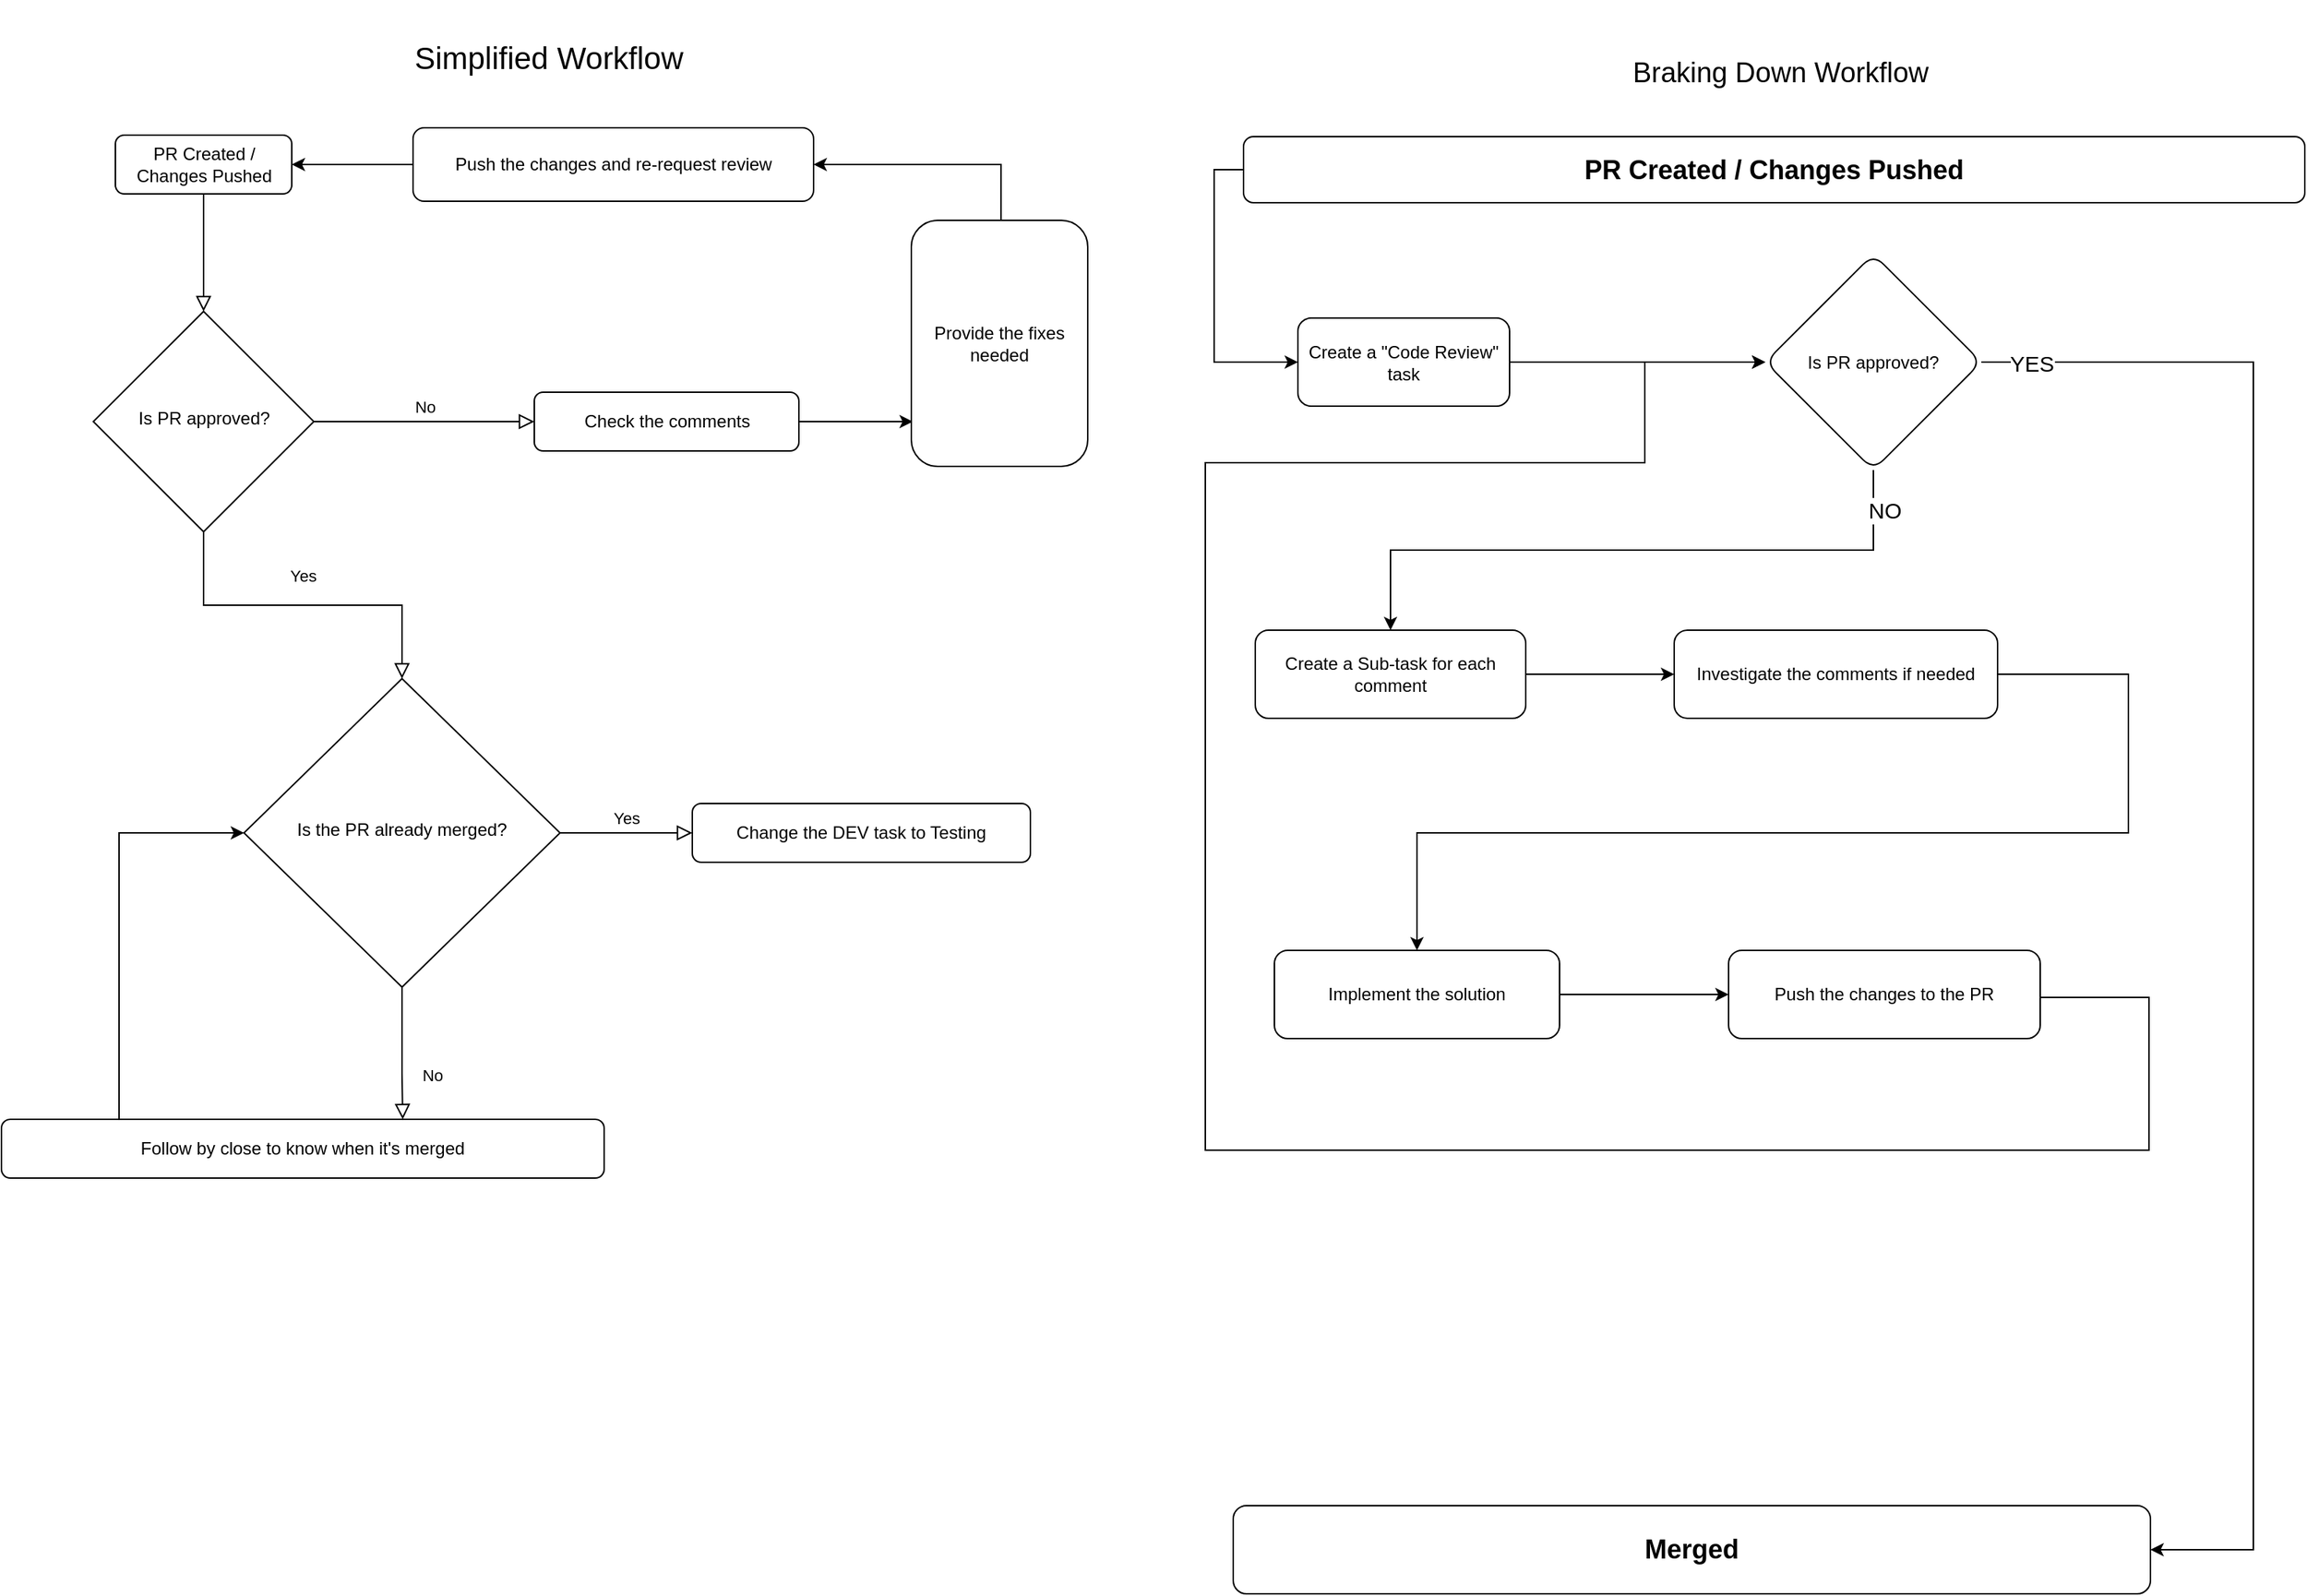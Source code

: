 <mxfile version="21.3.2" type="device">
  <diagram id="C5RBs43oDa-KdzZeNtuy" name="Page-1">
    <mxGraphModel dx="1356" dy="747" grid="0" gridSize="10" guides="1" tooltips="1" connect="1" arrows="1" fold="1" page="1" pageScale="1" pageWidth="827" pageHeight="1169" math="0" shadow="0">
      <root>
        <mxCell id="WIyWlLk6GJQsqaUBKTNV-0" />
        <mxCell id="WIyWlLk6GJQsqaUBKTNV-1" parent="WIyWlLk6GJQsqaUBKTNV-0" />
        <mxCell id="WIyWlLk6GJQsqaUBKTNV-2" value="" style="rounded=0;html=1;jettySize=auto;orthogonalLoop=1;fontSize=11;endArrow=block;endFill=0;endSize=8;strokeWidth=1;shadow=0;labelBackgroundColor=none;edgeStyle=orthogonalEdgeStyle;" parent="WIyWlLk6GJQsqaUBKTNV-1" source="WIyWlLk6GJQsqaUBKTNV-3" target="WIyWlLk6GJQsqaUBKTNV-6" edge="1">
          <mxGeometry relative="1" as="geometry" />
        </mxCell>
        <mxCell id="WIyWlLk6GJQsqaUBKTNV-3" value="PR Created / Changes Pushed" style="rounded=1;whiteSpace=wrap;html=1;fontSize=12;glass=0;strokeWidth=1;shadow=0;" parent="WIyWlLk6GJQsqaUBKTNV-1" vertex="1">
          <mxGeometry x="118.5" y="102" width="120" height="40" as="geometry" />
        </mxCell>
        <mxCell id="WIyWlLk6GJQsqaUBKTNV-4" value="Yes" style="rounded=0;html=1;jettySize=auto;orthogonalLoop=1;fontSize=11;endArrow=block;endFill=0;endSize=8;strokeWidth=1;shadow=0;labelBackgroundColor=none;edgeStyle=orthogonalEdgeStyle;" parent="WIyWlLk6GJQsqaUBKTNV-1" source="WIyWlLk6GJQsqaUBKTNV-6" target="WIyWlLk6GJQsqaUBKTNV-10" edge="1">
          <mxGeometry y="20" relative="1" as="geometry">
            <mxPoint as="offset" />
          </mxGeometry>
        </mxCell>
        <mxCell id="WIyWlLk6GJQsqaUBKTNV-5" value="No" style="edgeStyle=orthogonalEdgeStyle;rounded=0;html=1;jettySize=auto;orthogonalLoop=1;fontSize=11;endArrow=block;endFill=0;endSize=8;strokeWidth=1;shadow=0;labelBackgroundColor=none;entryX=0;entryY=0.5;entryDx=0;entryDy=0;" parent="WIyWlLk6GJQsqaUBKTNV-1" source="WIyWlLk6GJQsqaUBKTNV-6" target="WIyWlLk6GJQsqaUBKTNV-7" edge="1">
          <mxGeometry y="10" relative="1" as="geometry">
            <mxPoint as="offset" />
            <mxPoint x="353.5" y="292" as="targetPoint" />
          </mxGeometry>
        </mxCell>
        <mxCell id="WIyWlLk6GJQsqaUBKTNV-6" value="Is PR approved?" style="rhombus;whiteSpace=wrap;html=1;shadow=0;fontFamily=Helvetica;fontSize=12;align=center;strokeWidth=1;spacing=6;spacingTop=-4;" parent="WIyWlLk6GJQsqaUBKTNV-1" vertex="1">
          <mxGeometry x="103.5" y="222" width="150" height="150" as="geometry" />
        </mxCell>
        <mxCell id="-snQhHzUPbTdje43rqfT-2" style="edgeStyle=orthogonalEdgeStyle;rounded=0;orthogonalLoop=1;jettySize=auto;html=1;" edge="1" parent="WIyWlLk6GJQsqaUBKTNV-1" source="WIyWlLk6GJQsqaUBKTNV-7">
          <mxGeometry relative="1" as="geometry">
            <mxPoint x="661" y="297" as="targetPoint" />
            <Array as="points">
              <mxPoint x="641" y="297" />
              <mxPoint x="641" y="297" />
            </Array>
          </mxGeometry>
        </mxCell>
        <mxCell id="WIyWlLk6GJQsqaUBKTNV-7" value="Check the comments" style="rounded=1;whiteSpace=wrap;html=1;fontSize=12;glass=0;strokeWidth=1;shadow=0;" parent="WIyWlLk6GJQsqaUBKTNV-1" vertex="1">
          <mxGeometry x="403.5" y="277" width="180" height="40" as="geometry" />
        </mxCell>
        <mxCell id="WIyWlLk6GJQsqaUBKTNV-8" value="No" style="rounded=0;html=1;jettySize=auto;orthogonalLoop=1;fontSize=11;endArrow=block;endFill=0;endSize=8;strokeWidth=1;shadow=0;labelBackgroundColor=none;edgeStyle=orthogonalEdgeStyle;" parent="WIyWlLk6GJQsqaUBKTNV-1" source="WIyWlLk6GJQsqaUBKTNV-10" target="WIyWlLk6GJQsqaUBKTNV-11" edge="1">
          <mxGeometry x="0.333" y="20" relative="1" as="geometry">
            <mxPoint as="offset" />
            <Array as="points">
              <mxPoint x="314" y="741" />
              <mxPoint x="314" y="741" />
            </Array>
          </mxGeometry>
        </mxCell>
        <mxCell id="WIyWlLk6GJQsqaUBKTNV-9" value="Yes" style="edgeStyle=orthogonalEdgeStyle;rounded=0;html=1;jettySize=auto;orthogonalLoop=1;fontSize=11;endArrow=block;endFill=0;endSize=8;strokeWidth=1;shadow=0;labelBackgroundColor=none;" parent="WIyWlLk6GJQsqaUBKTNV-1" source="WIyWlLk6GJQsqaUBKTNV-10" target="WIyWlLk6GJQsqaUBKTNV-12" edge="1">
          <mxGeometry y="10" relative="1" as="geometry">
            <mxPoint as="offset" />
          </mxGeometry>
        </mxCell>
        <mxCell id="WIyWlLk6GJQsqaUBKTNV-10" value="Is the PR already merged?" style="rhombus;whiteSpace=wrap;html=1;shadow=0;fontFamily=Helvetica;fontSize=12;align=center;strokeWidth=1;spacing=6;spacingTop=-4;" parent="WIyWlLk6GJQsqaUBKTNV-1" vertex="1">
          <mxGeometry x="206" y="472" width="215" height="210" as="geometry" />
        </mxCell>
        <mxCell id="-snQhHzUPbTdje43rqfT-7" style="edgeStyle=orthogonalEdgeStyle;rounded=0;orthogonalLoop=1;jettySize=auto;html=1;entryX=0;entryY=0.5;entryDx=0;entryDy=0;" edge="1" parent="WIyWlLk6GJQsqaUBKTNV-1" source="WIyWlLk6GJQsqaUBKTNV-11" target="WIyWlLk6GJQsqaUBKTNV-10">
          <mxGeometry relative="1" as="geometry">
            <Array as="points">
              <mxPoint x="121" y="577" />
            </Array>
          </mxGeometry>
        </mxCell>
        <mxCell id="WIyWlLk6GJQsqaUBKTNV-11" value="Follow by close to know when it&#39;s merged" style="rounded=1;whiteSpace=wrap;html=1;fontSize=12;glass=0;strokeWidth=1;shadow=0;" parent="WIyWlLk6GJQsqaUBKTNV-1" vertex="1">
          <mxGeometry x="41" y="772" width="410" height="40" as="geometry" />
        </mxCell>
        <mxCell id="WIyWlLk6GJQsqaUBKTNV-12" value="Change the DEV task to Testing" style="rounded=1;whiteSpace=wrap;html=1;fontSize=12;glass=0;strokeWidth=1;shadow=0;" parent="WIyWlLk6GJQsqaUBKTNV-1" vertex="1">
          <mxGeometry x="511" y="557" width="230" height="40" as="geometry" />
        </mxCell>
        <mxCell id="-snQhHzUPbTdje43rqfT-6" style="edgeStyle=orthogonalEdgeStyle;rounded=0;orthogonalLoop=1;jettySize=auto;html=1;entryX=1;entryY=0.5;entryDx=0;entryDy=0;" edge="1" parent="WIyWlLk6GJQsqaUBKTNV-1" target="-snQhHzUPbTdje43rqfT-4">
          <mxGeometry relative="1" as="geometry">
            <mxPoint x="721" y="162" as="sourcePoint" />
            <Array as="points">
              <mxPoint x="721" y="122" />
            </Array>
          </mxGeometry>
        </mxCell>
        <mxCell id="-snQhHzUPbTdje43rqfT-1" value="Provide the fixes needed" style="rounded=1;whiteSpace=wrap;html=1;" vertex="1" parent="WIyWlLk6GJQsqaUBKTNV-1">
          <mxGeometry x="660" y="160" width="120" height="167.5" as="geometry" />
        </mxCell>
        <mxCell id="-snQhHzUPbTdje43rqfT-5" style="edgeStyle=orthogonalEdgeStyle;rounded=0;orthogonalLoop=1;jettySize=auto;html=1;" edge="1" parent="WIyWlLk6GJQsqaUBKTNV-1" source="-snQhHzUPbTdje43rqfT-4" target="WIyWlLk6GJQsqaUBKTNV-3">
          <mxGeometry relative="1" as="geometry" />
        </mxCell>
        <mxCell id="-snQhHzUPbTdje43rqfT-4" value="Push the changes and re-request review" style="rounded=1;whiteSpace=wrap;html=1;" vertex="1" parent="WIyWlLk6GJQsqaUBKTNV-1">
          <mxGeometry x="321" y="97" width="272.5" height="50" as="geometry" />
        </mxCell>
        <mxCell id="-snQhHzUPbTdje43rqfT-8" value="Simplified Workflow" style="text;html=1;strokeColor=none;fillColor=none;align=center;verticalAlign=middle;whiteSpace=wrap;rounded=0;fontSize=21;" vertex="1" parent="WIyWlLk6GJQsqaUBKTNV-1">
          <mxGeometry x="305" y="10" width="217" height="78" as="geometry" />
        </mxCell>
        <mxCell id="-snQhHzUPbTdje43rqfT-9" value="Braking Down Workflow" style="text;html=1;strokeColor=none;fillColor=none;align=center;verticalAlign=middle;whiteSpace=wrap;rounded=0;fontSize=19;" vertex="1" parent="WIyWlLk6GJQsqaUBKTNV-1">
          <mxGeometry x="1087" y="23" width="329" height="74" as="geometry" />
        </mxCell>
        <mxCell id="-snQhHzUPbTdje43rqfT-13" style="edgeStyle=orthogonalEdgeStyle;rounded=0;orthogonalLoop=1;jettySize=auto;html=1;entryX=0;entryY=0.5;entryDx=0;entryDy=0;" edge="1" parent="WIyWlLk6GJQsqaUBKTNV-1" source="-snQhHzUPbTdje43rqfT-10" target="-snQhHzUPbTdje43rqfT-12">
          <mxGeometry relative="1" as="geometry">
            <Array as="points">
              <mxPoint x="866" y="126" />
              <mxPoint x="866" y="257" />
            </Array>
          </mxGeometry>
        </mxCell>
        <mxCell id="-snQhHzUPbTdje43rqfT-10" value="PR Created / Changes Pushed" style="rounded=1;whiteSpace=wrap;html=1;fontSize=18;fontStyle=1" vertex="1" parent="WIyWlLk6GJQsqaUBKTNV-1">
          <mxGeometry x="886" y="103" width="722" height="45" as="geometry" />
        </mxCell>
        <mxCell id="-snQhHzUPbTdje43rqfT-15" value="" style="edgeStyle=orthogonalEdgeStyle;rounded=0;orthogonalLoop=1;jettySize=auto;html=1;exitX=0.5;exitY=1;exitDx=0;exitDy=0;" edge="1" parent="WIyWlLk6GJQsqaUBKTNV-1" source="-snQhHzUPbTdje43rqfT-18" target="-snQhHzUPbTdje43rqfT-14">
          <mxGeometry relative="1" as="geometry" />
        </mxCell>
        <mxCell id="-snQhHzUPbTdje43rqfT-24" value="NO" style="edgeLabel;html=1;align=center;verticalAlign=middle;resizable=0;points=[];fontSize=15;" vertex="1" connectable="0" parent="-snQhHzUPbTdje43rqfT-15">
          <mxGeometry x="-0.664" y="-1" relative="1" as="geometry">
            <mxPoint x="26" y="-27" as="offset" />
          </mxGeometry>
        </mxCell>
        <mxCell id="-snQhHzUPbTdje43rqfT-19" value="" style="edgeStyle=orthogonalEdgeStyle;rounded=0;orthogonalLoop=1;jettySize=auto;html=1;" edge="1" parent="WIyWlLk6GJQsqaUBKTNV-1" source="-snQhHzUPbTdje43rqfT-12" target="-snQhHzUPbTdje43rqfT-18">
          <mxGeometry relative="1" as="geometry" />
        </mxCell>
        <mxCell id="-snQhHzUPbTdje43rqfT-12" value="Create a &quot;Code Review&quot; task" style="rounded=1;whiteSpace=wrap;html=1;" vertex="1" parent="WIyWlLk6GJQsqaUBKTNV-1">
          <mxGeometry x="923" y="226.5" width="144" height="60" as="geometry" />
        </mxCell>
        <mxCell id="-snQhHzUPbTdje43rqfT-17" value="" style="edgeStyle=orthogonalEdgeStyle;rounded=0;orthogonalLoop=1;jettySize=auto;html=1;" edge="1" parent="WIyWlLk6GJQsqaUBKTNV-1" source="-snQhHzUPbTdje43rqfT-14" target="-snQhHzUPbTdje43rqfT-16">
          <mxGeometry relative="1" as="geometry" />
        </mxCell>
        <mxCell id="-snQhHzUPbTdje43rqfT-14" value="Create a Sub-task for each comment" style="whiteSpace=wrap;html=1;rounded=1;" vertex="1" parent="WIyWlLk6GJQsqaUBKTNV-1">
          <mxGeometry x="894" y="439" width="184" height="60" as="geometry" />
        </mxCell>
        <mxCell id="-snQhHzUPbTdje43rqfT-28" value="" style="edgeStyle=orthogonalEdgeStyle;rounded=0;orthogonalLoop=1;jettySize=auto;html=1;" edge="1" parent="WIyWlLk6GJQsqaUBKTNV-1" source="-snQhHzUPbTdje43rqfT-16" target="-snQhHzUPbTdje43rqfT-27">
          <mxGeometry relative="1" as="geometry">
            <Array as="points">
              <mxPoint x="1488" y="469" />
              <mxPoint x="1488" y="577" />
              <mxPoint x="1004" y="577" />
            </Array>
          </mxGeometry>
        </mxCell>
        <mxCell id="-snQhHzUPbTdje43rqfT-16" value="Investigate the comments if needed" style="whiteSpace=wrap;html=1;rounded=1;" vertex="1" parent="WIyWlLk6GJQsqaUBKTNV-1">
          <mxGeometry x="1179" y="439" width="220" height="60" as="geometry" />
        </mxCell>
        <mxCell id="-snQhHzUPbTdje43rqfT-22" value="" style="edgeStyle=orthogonalEdgeStyle;rounded=0;orthogonalLoop=1;jettySize=auto;html=1;" edge="1" parent="WIyWlLk6GJQsqaUBKTNV-1" source="-snQhHzUPbTdje43rqfT-18" target="-snQhHzUPbTdje43rqfT-21">
          <mxGeometry relative="1" as="geometry">
            <Array as="points">
              <mxPoint x="1573" y="257" />
              <mxPoint x="1573" y="1065" />
            </Array>
          </mxGeometry>
        </mxCell>
        <mxCell id="-snQhHzUPbTdje43rqfT-23" value="YES" style="edgeLabel;html=1;align=center;verticalAlign=middle;resizable=0;points=[];fontSize=15;" vertex="1" connectable="0" parent="-snQhHzUPbTdje43rqfT-22">
          <mxGeometry x="-0.937" y="4" relative="1" as="geometry">
            <mxPoint y="4" as="offset" />
          </mxGeometry>
        </mxCell>
        <mxCell id="-snQhHzUPbTdje43rqfT-18" value="Is PR approved?" style="rhombus;whiteSpace=wrap;html=1;rounded=1;" vertex="1" parent="WIyWlLk6GJQsqaUBKTNV-1">
          <mxGeometry x="1241" y="183" width="147" height="147" as="geometry" />
        </mxCell>
        <mxCell id="-snQhHzUPbTdje43rqfT-21" value="Merged" style="whiteSpace=wrap;html=1;rounded=1;fontSize=18;fontStyle=1" vertex="1" parent="WIyWlLk6GJQsqaUBKTNV-1">
          <mxGeometry x="879" y="1035" width="624" height="60" as="geometry" />
        </mxCell>
        <mxCell id="-snQhHzUPbTdje43rqfT-30" value="" style="edgeStyle=orthogonalEdgeStyle;rounded=0;orthogonalLoop=1;jettySize=auto;html=1;" edge="1" parent="WIyWlLk6GJQsqaUBKTNV-1" source="-snQhHzUPbTdje43rqfT-27" target="-snQhHzUPbTdje43rqfT-29">
          <mxGeometry relative="1" as="geometry" />
        </mxCell>
        <mxCell id="-snQhHzUPbTdje43rqfT-27" value="Implement the solution" style="whiteSpace=wrap;html=1;rounded=1;" vertex="1" parent="WIyWlLk6GJQsqaUBKTNV-1">
          <mxGeometry x="907" y="657" width="194" height="60" as="geometry" />
        </mxCell>
        <mxCell id="-snQhHzUPbTdje43rqfT-31" style="edgeStyle=orthogonalEdgeStyle;rounded=0;orthogonalLoop=1;jettySize=auto;html=1;entryX=0;entryY=0.5;entryDx=0;entryDy=0;" edge="1" parent="WIyWlLk6GJQsqaUBKTNV-1" source="-snQhHzUPbTdje43rqfT-29" target="-snQhHzUPbTdje43rqfT-18">
          <mxGeometry relative="1" as="geometry">
            <Array as="points">
              <mxPoint x="1502" y="689" />
              <mxPoint x="1502" y="793" />
              <mxPoint x="860" y="793" />
              <mxPoint x="860" y="325" />
              <mxPoint x="1159" y="325" />
              <mxPoint x="1159" y="257" />
            </Array>
          </mxGeometry>
        </mxCell>
        <mxCell id="-snQhHzUPbTdje43rqfT-29" value="Push the changes to the PR" style="whiteSpace=wrap;html=1;rounded=1;" vertex="1" parent="WIyWlLk6GJQsqaUBKTNV-1">
          <mxGeometry x="1216" y="657" width="212" height="60" as="geometry" />
        </mxCell>
      </root>
    </mxGraphModel>
  </diagram>
</mxfile>

